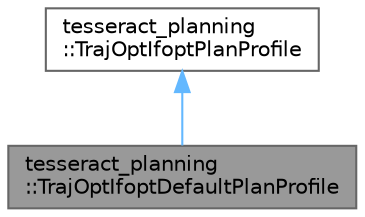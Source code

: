 digraph "tesseract_planning::TrajOptIfoptDefaultPlanProfile"
{
 // LATEX_PDF_SIZE
  bgcolor="transparent";
  edge [fontname=Helvetica,fontsize=10,labelfontname=Helvetica,labelfontsize=10];
  node [fontname=Helvetica,fontsize=10,shape=box,height=0.2,width=0.4];
  Node1 [label="tesseract_planning\l::TrajOptIfoptDefaultPlanProfile",height=0.2,width=0.4,color="gray40", fillcolor="grey60", style="filled", fontcolor="black",tooltip=" "];
  Node2 -> Node1 [dir="back",color="steelblue1",style="solid"];
  Node2 [label="tesseract_planning\l::TrajOptIfoptPlanProfile",height=0.2,width=0.4,color="gray40", fillcolor="white", style="filled",URL="$d2/d10/classtesseract__planning_1_1TrajOptIfoptPlanProfile.html",tooltip=" "];
}
